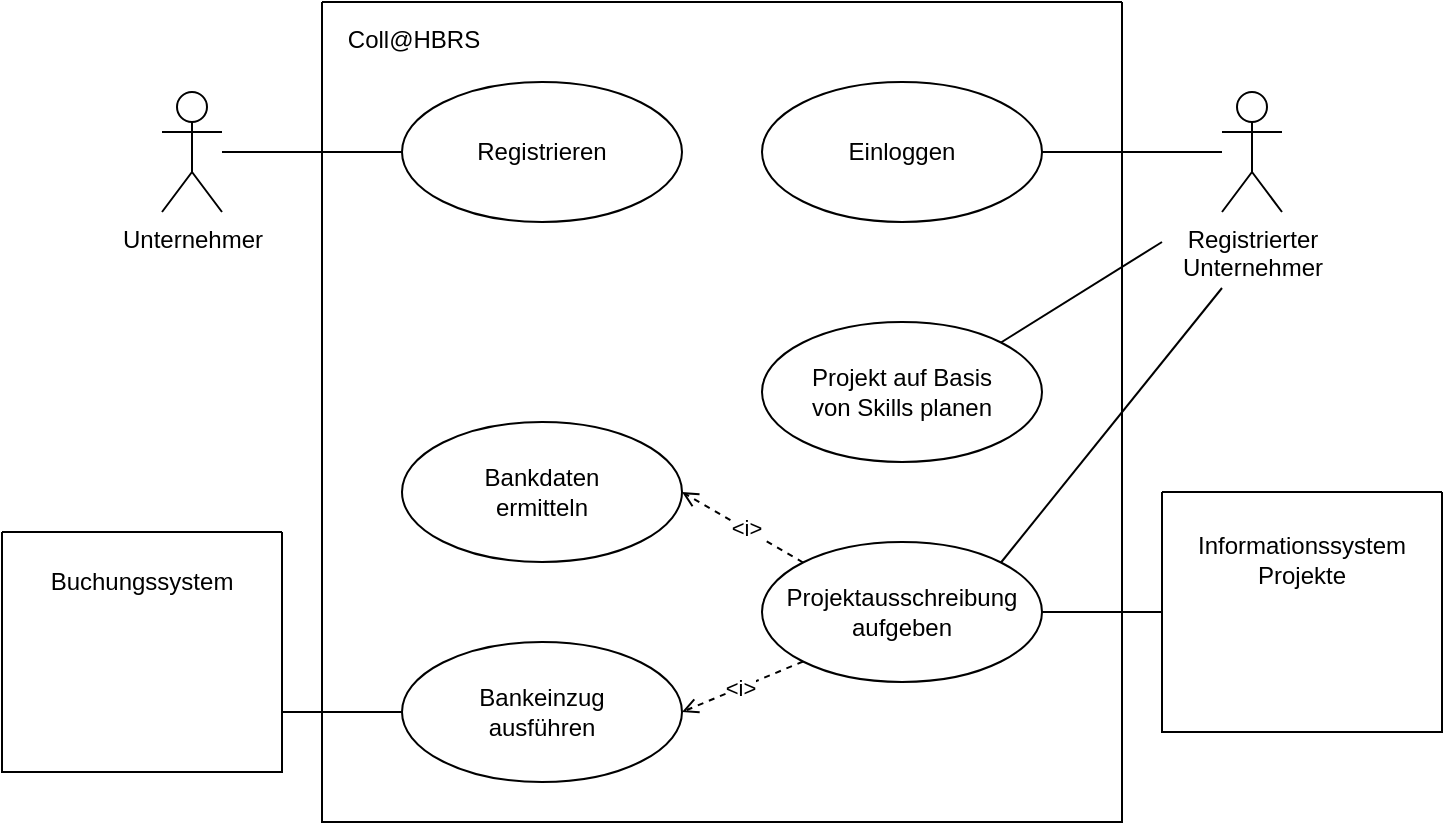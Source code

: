 <mxfile version="22.1.5" type="github">
  <diagram name="Seite-1" id="0DVrrCH61ZPT9TPxcILy">
    <mxGraphModel dx="1434" dy="782" grid="1" gridSize="10" guides="1" tooltips="1" connect="1" arrows="1" fold="1" page="1" pageScale="1" pageWidth="1169" pageHeight="827" math="0" shadow="0">
      <root>
        <mxCell id="0" />
        <mxCell id="1" parent="0" />
        <mxCell id="xju300cJYV8iOVyrhgCJ-19" style="rounded=0;orthogonalLoop=1;jettySize=auto;html=1;entryX=0;entryY=0.5;entryDx=0;entryDy=0;endArrow=none;endFill=0;" edge="1" parent="1" source="xju300cJYV8iOVyrhgCJ-1" target="xju300cJYV8iOVyrhgCJ-4">
          <mxGeometry relative="1" as="geometry" />
        </mxCell>
        <mxCell id="xju300cJYV8iOVyrhgCJ-1" value="Unternehmer" style="shape=umlActor;verticalLabelPosition=bottom;verticalAlign=top;html=1;" vertex="1" parent="1">
          <mxGeometry x="120" y="125" width="30" height="60" as="geometry" />
        </mxCell>
        <mxCell id="xju300cJYV8iOVyrhgCJ-3" value="" style="swimlane;startSize=0;" vertex="1" parent="1">
          <mxGeometry x="200" y="80" width="400" height="410" as="geometry" />
        </mxCell>
        <mxCell id="xju300cJYV8iOVyrhgCJ-4" value="Registrieren" style="ellipse;whiteSpace=wrap;html=1;" vertex="1" parent="xju300cJYV8iOVyrhgCJ-3">
          <mxGeometry x="40" y="40" width="140" height="70" as="geometry" />
        </mxCell>
        <mxCell id="xju300cJYV8iOVyrhgCJ-5" value="Einloggen" style="ellipse;whiteSpace=wrap;html=1;" vertex="1" parent="xju300cJYV8iOVyrhgCJ-3">
          <mxGeometry x="220" y="40" width="140" height="70" as="geometry" />
        </mxCell>
        <mxCell id="xju300cJYV8iOVyrhgCJ-7" value="Bankeinzug&lt;br&gt;ausführen" style="ellipse;whiteSpace=wrap;html=1;" vertex="1" parent="xju300cJYV8iOVyrhgCJ-3">
          <mxGeometry x="40" y="320" width="140" height="70" as="geometry" />
        </mxCell>
        <mxCell id="xju300cJYV8iOVyrhgCJ-8" value="Projekt auf Basis&lt;br&gt;von Skills planen" style="ellipse;whiteSpace=wrap;html=1;" vertex="1" parent="xju300cJYV8iOVyrhgCJ-3">
          <mxGeometry x="220" y="160" width="140" height="70" as="geometry" />
        </mxCell>
        <mxCell id="xju300cJYV8iOVyrhgCJ-15" style="rounded=0;orthogonalLoop=1;jettySize=auto;html=1;exitX=0;exitY=1;exitDx=0;exitDy=0;entryX=1;entryY=0.5;entryDx=0;entryDy=0;dashed=1;endArrow=open;endFill=0;" edge="1" parent="xju300cJYV8iOVyrhgCJ-3" source="xju300cJYV8iOVyrhgCJ-6" target="xju300cJYV8iOVyrhgCJ-7">
          <mxGeometry relative="1" as="geometry" />
        </mxCell>
        <mxCell id="xju300cJYV8iOVyrhgCJ-18" value="&amp;lt;i&amp;gt;" style="edgeLabel;html=1;align=center;verticalAlign=middle;resizable=0;points=[];" vertex="1" connectable="0" parent="xju300cJYV8iOVyrhgCJ-15">
          <mxGeometry x="0.015" relative="1" as="geometry">
            <mxPoint x="-1" as="offset" />
          </mxGeometry>
        </mxCell>
        <mxCell id="xju300cJYV8iOVyrhgCJ-9" value="Bankdaten&lt;br&gt;ermitteln" style="ellipse;whiteSpace=wrap;html=1;" vertex="1" parent="xju300cJYV8iOVyrhgCJ-3">
          <mxGeometry x="40" y="210" width="140" height="70" as="geometry" />
        </mxCell>
        <mxCell id="xju300cJYV8iOVyrhgCJ-13" style="orthogonalLoop=1;jettySize=auto;html=1;exitX=0;exitY=0;exitDx=0;exitDy=0;rounded=0;strokeColor=default;dashed=1;entryX=1;entryY=0.5;entryDx=0;entryDy=0;endArrow=open;endFill=0;" edge="1" parent="xju300cJYV8iOVyrhgCJ-3" source="xju300cJYV8iOVyrhgCJ-6" target="xju300cJYV8iOVyrhgCJ-9">
          <mxGeometry relative="1" as="geometry" />
        </mxCell>
        <mxCell id="xju300cJYV8iOVyrhgCJ-16" value="&amp;lt;i&amp;gt;" style="edgeLabel;html=1;align=center;verticalAlign=middle;resizable=0;points=[];" vertex="1" connectable="0" parent="xju300cJYV8iOVyrhgCJ-13">
          <mxGeometry x="-0.037" y="-1" relative="1" as="geometry">
            <mxPoint as="offset" />
          </mxGeometry>
        </mxCell>
        <mxCell id="xju300cJYV8iOVyrhgCJ-6" value="Projektausschreibung&lt;br&gt;aufgeben" style="ellipse;whiteSpace=wrap;html=1;" vertex="1" parent="xju300cJYV8iOVyrhgCJ-3">
          <mxGeometry x="220" y="270" width="140" height="70" as="geometry" />
        </mxCell>
        <mxCell id="xju300cJYV8iOVyrhgCJ-40" value="Coll@HBRS" style="text;html=1;strokeColor=none;fillColor=none;align=center;verticalAlign=middle;whiteSpace=wrap;rounded=0;" vertex="1" parent="xju300cJYV8iOVyrhgCJ-3">
          <mxGeometry x="16" y="4" width="60" height="30" as="geometry" />
        </mxCell>
        <mxCell id="xju300cJYV8iOVyrhgCJ-21" style="rounded=0;orthogonalLoop=1;jettySize=auto;html=1;endArrow=none;endFill=0;" edge="1" parent="1" source="xju300cJYV8iOVyrhgCJ-10" target="xju300cJYV8iOVyrhgCJ-5">
          <mxGeometry relative="1" as="geometry" />
        </mxCell>
        <mxCell id="xju300cJYV8iOVyrhgCJ-10" value="Registrierter&lt;br&gt;Unternehmer" style="shape=umlActor;verticalLabelPosition=bottom;verticalAlign=top;html=1;" vertex="1" parent="1">
          <mxGeometry x="650" y="125" width="30" height="60" as="geometry" />
        </mxCell>
        <mxCell id="xju300cJYV8iOVyrhgCJ-22" style="rounded=0;orthogonalLoop=1;jettySize=auto;html=1;endArrow=none;endFill=0;entryX=1;entryY=0;entryDx=0;entryDy=0;" edge="1" parent="1" target="xju300cJYV8iOVyrhgCJ-8">
          <mxGeometry relative="1" as="geometry">
            <mxPoint x="620" y="200" as="sourcePoint" />
            <mxPoint x="554.497" y="243.251" as="targetPoint" />
          </mxGeometry>
        </mxCell>
        <mxCell id="xju300cJYV8iOVyrhgCJ-23" style="rounded=0;orthogonalLoop=1;jettySize=auto;html=1;endArrow=none;endFill=0;entryX=1;entryY=0;entryDx=0;entryDy=0;" edge="1" parent="1" target="xju300cJYV8iOVyrhgCJ-6">
          <mxGeometry relative="1" as="geometry">
            <mxPoint x="650" y="223" as="sourcePoint" />
            <mxPoint x="540" y="310" as="targetPoint" />
          </mxGeometry>
        </mxCell>
        <mxCell id="xju300cJYV8iOVyrhgCJ-24" value="" style="swimlane;startSize=0;" vertex="1" parent="1">
          <mxGeometry x="620" y="325" width="140" height="120" as="geometry" />
        </mxCell>
        <mxCell id="xju300cJYV8iOVyrhgCJ-36" value="Informationssystem Projekte" style="text;html=1;strokeColor=none;fillColor=none;align=center;verticalAlign=middle;whiteSpace=wrap;rounded=0;" vertex="1" parent="xju300cJYV8iOVyrhgCJ-24">
          <mxGeometry x="40" y="19" width="60" height="30" as="geometry" />
        </mxCell>
        <mxCell id="xju300cJYV8iOVyrhgCJ-35" value="" style="swimlane;startSize=0;" vertex="1" parent="1">
          <mxGeometry x="40" y="345" width="140" height="120" as="geometry" />
        </mxCell>
        <mxCell id="xju300cJYV8iOVyrhgCJ-37" value="Buchungssystem" style="text;html=1;strokeColor=none;fillColor=none;align=center;verticalAlign=middle;whiteSpace=wrap;rounded=0;" vertex="1" parent="xju300cJYV8iOVyrhgCJ-35">
          <mxGeometry x="40" y="10" width="60" height="30" as="geometry" />
        </mxCell>
        <mxCell id="xju300cJYV8iOVyrhgCJ-38" style="rounded=0;orthogonalLoop=1;jettySize=auto;html=1;exitX=0;exitY=0.5;exitDx=0;exitDy=0;entryX=1;entryY=0.75;entryDx=0;entryDy=0;endArrow=none;endFill=0;" edge="1" parent="1" source="xju300cJYV8iOVyrhgCJ-7" target="xju300cJYV8iOVyrhgCJ-35">
          <mxGeometry relative="1" as="geometry" />
        </mxCell>
        <mxCell id="xju300cJYV8iOVyrhgCJ-44" style="rounded=0;orthogonalLoop=1;jettySize=auto;html=1;exitX=1;exitY=0.5;exitDx=0;exitDy=0;entryX=0;entryY=0.5;entryDx=0;entryDy=0;endArrow=none;endFill=0;" edge="1" parent="1" source="xju300cJYV8iOVyrhgCJ-6" target="xju300cJYV8iOVyrhgCJ-24">
          <mxGeometry relative="1" as="geometry" />
        </mxCell>
      </root>
    </mxGraphModel>
  </diagram>
</mxfile>
